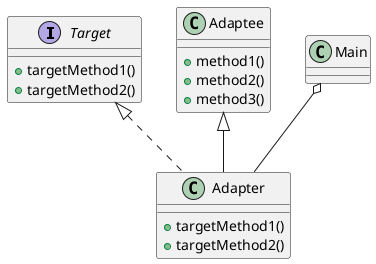 @startuml

interface Target{
    + targetMethod1()
    + targetMethod2()
}

class Adaptee{
    + method1()
    + method2()
    + method3()
}

class Adapter{
    + targetMethod1()
    + targetMethod2()
}

class Main

Target <|.. Adapter
Adaptee <|-- Adapter
Main o-- Adapter

@enduml